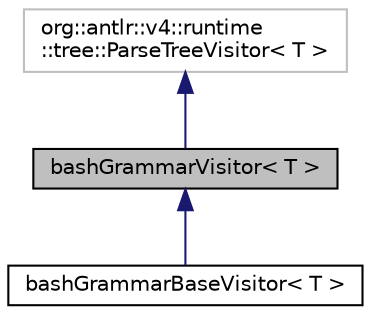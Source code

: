 digraph "bashGrammarVisitor&lt; T &gt;"
{
 // LATEX_PDF_SIZE
  edge [fontname="Helvetica",fontsize="10",labelfontname="Helvetica",labelfontsize="10"];
  node [fontname="Helvetica",fontsize="10",shape=record];
  Node1 [label="bashGrammarVisitor\< T \>",height=0.2,width=0.4,color="black", fillcolor="grey75", style="filled", fontcolor="black",tooltip="This interface defines a complete generic visitor for a parse tree produced by bashGrammarParser."];
  Node2 -> Node1 [dir="back",color="midnightblue",fontsize="10",style="solid",fontname="Helvetica"];
  Node2 [label="org::antlr::v4::runtime\l::tree::ParseTreeVisitor\< T \>",height=0.2,width=0.4,color="grey75", fillcolor="white", style="filled",tooltip=" "];
  Node1 -> Node3 [dir="back",color="midnightblue",fontsize="10",style="solid",fontname="Helvetica"];
  Node3 [label="bashGrammarBaseVisitor\< T \>",height=0.2,width=0.4,color="black", fillcolor="white", style="filled",URL="$classbash_grammar_base_visitor.html",tooltip="This class provides an empty implementation of bashGrammarVisitor, which can be extended to create a ..."];
}
